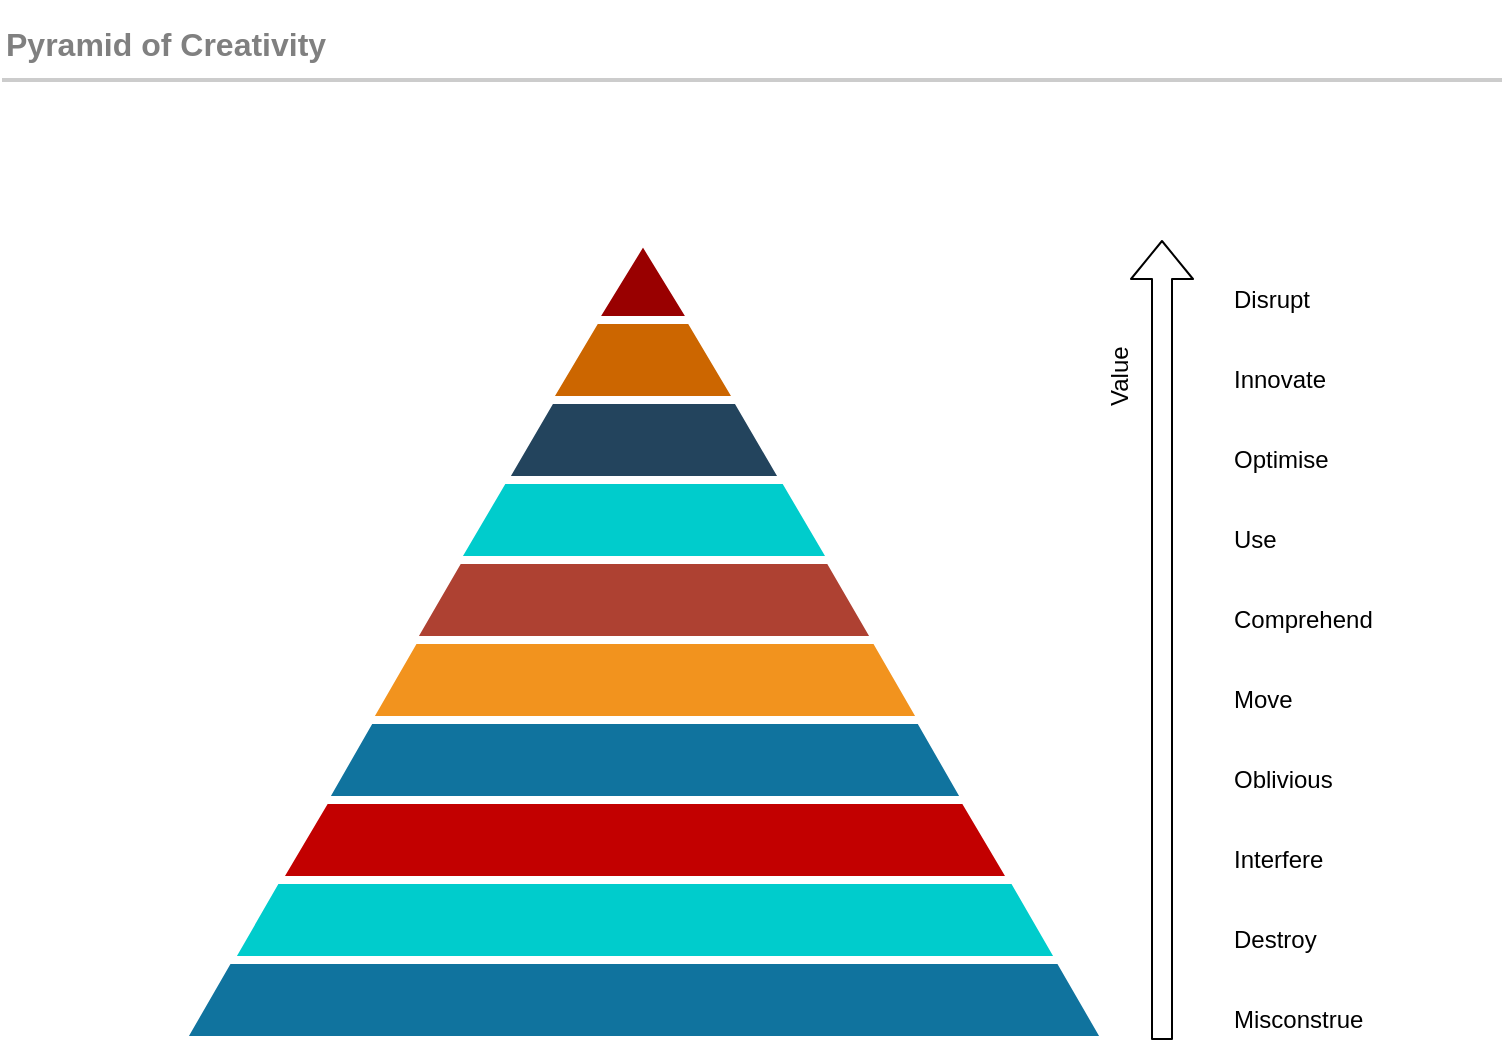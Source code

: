 <mxfile version="12.1.0" type="google" pages="2"><diagram id="pM2dFpSdHoCWU_Kka_Hi" name="Pyramid of Creativity"><mxGraphModel dx="1038" dy="531" grid="1" gridSize="10" guides="1" tooltips="1" connect="1" arrows="1" fold="1" page="1" pageScale="1" pageWidth="827" pageHeight="1169" math="0" shadow="0"><root><mxCell id="0"/><mxCell id="1" parent="0"/><mxCell id="4RuGq6qF4c4QJUOOrvez-34" value="" style="triangle;direction=north;strokeWidth=4;html=1;fillColor=#10739E;strokeColor=#ffffff;shadow=0;fontSize=10;fontColor=#FFFFFF;align=center;fontStyle=0;whiteSpace=wrap;spacing=10;" parent="1" vertex="1"><mxGeometry x="130" y="160" width="462" height="400" as="geometry"/></mxCell><mxCell id="4RuGq6qF4c4QJUOOrvez-27" value="" style="triangle;direction=north;strokeWidth=4;html=1;fillColor=#00CCCC;strokeColor=#ffffff;shadow=0;fontSize=10;fontColor=#FFFFFF;align=center;fontStyle=0;whiteSpace=wrap;spacing=10;" parent="1" vertex="1"><mxGeometry x="154" y="160" width="415" height="360" as="geometry"/></mxCell><mxCell id="4RuGq6qF4c4QJUOOrvez-25" value="" style="triangle;direction=north;strokeWidth=4;html=1;fillColor=#C20000;strokeColor=#ffffff;shadow=0;fontSize=10;fontColor=#FFFFFF;align=center;fontStyle=0;whiteSpace=wrap;spacing=10;" parent="1" vertex="1"><mxGeometry x="178" y="170" width="367" height="310" as="geometry"/></mxCell><mxCell id="4RuGq6qF4c4QJUOOrvez-5" value="Innovate" style="text;html=1;resizable=0;points=[];autosize=1;align=left;verticalAlign=top;spacingTop=-4;" parent="1" vertex="1"><mxGeometry x="654" y="220" width="60" height="20" as="geometry"/></mxCell><mxCell id="4RuGq6qF4c4QJUOOrvez-6" value="Optimise" style="text;html=1;resizable=0;points=[];autosize=1;align=left;verticalAlign=top;spacingTop=-4;" parent="1" vertex="1"><mxGeometry x="654" y="260" width="60" height="20" as="geometry"/></mxCell><mxCell id="4RuGq6qF4c4QJUOOrvez-7" value="Comprehend" style="text;html=1;resizable=0;points=[];autosize=1;align=left;verticalAlign=top;spacingTop=-4;" parent="1" vertex="1"><mxGeometry x="654" y="340" width="90" height="20" as="geometry"/></mxCell><mxCell id="4RuGq6qF4c4QJUOOrvez-9" value="Move" style="text;html=1;resizable=0;points=[];autosize=1;align=left;verticalAlign=top;spacingTop=-4;" parent="1" vertex="1"><mxGeometry x="654" y="380" width="50" height="20" as="geometry"/></mxCell><mxCell id="4RuGq6qF4c4QJUOOrvez-14" value="" style="triangle;direction=north;strokeWidth=4;html=1;fillColor=#10739E;strokeColor=#ffffff;shadow=0;fontSize=10;fontColor=#FFFFFF;align=center;fontStyle=0;whiteSpace=wrap;spacing=10;" parent="1" vertex="1"><mxGeometry x="201" y="160" width="321" height="280" as="geometry"/></mxCell><mxCell id="4RuGq6qF4c4QJUOOrvez-15" value="" style="triangle;direction=north;strokeWidth=4;html=1;fillColor=#F2931E;strokeColor=#ffffff;shadow=0;fontSize=10;fontColor=#FFFFFF;align=center;fontStyle=0;whiteSpace=wrap;spacing=10;" parent="1" vertex="1"><mxGeometry x="223" y="160" width="277" height="240" as="geometry"/></mxCell><mxCell id="4RuGq6qF4c4QJUOOrvez-16" value="" style="triangle;direction=north;strokeWidth=4;html=1;fillColor=#AE4132;strokeColor=#ffffff;shadow=0;fontSize=10;fontColor=#FFFFFF;align=center;fontStyle=0;whiteSpace=wrap;spacing=10;" parent="1" vertex="1"><mxGeometry x="245" y="160" width="232" height="200" as="geometry"/></mxCell><mxCell id="4RuGq6qF4c4QJUOOrvez-17" value="" style="triangle;direction=north;strokeWidth=4;html=1;fillColor=#00CCCC;strokeColor=#ffffff;shadow=0;fontSize=10;fontColor=#FFFFFF;align=center;fontStyle=0;whiteSpace=wrap;spacing=10;" parent="1" vertex="1"><mxGeometry x="267" y="160" width="188" height="160" as="geometry"/></mxCell><mxCell id="4RuGq6qF4c4QJUOOrvez-18" value="" style="triangle;direction=north;strokeWidth=4;html=1;fillColor=#23445D;strokeColor=#ffffff;shadow=0;fontSize=10;fontColor=#FFFFFF;align=center;fontStyle=0;whiteSpace=wrap;spacing=10;" parent="1" vertex="1"><mxGeometry x="291" y="160" width="140" height="120" as="geometry"/></mxCell><mxCell id="4RuGq6qF4c4QJUOOrvez-20" value="Destroy" style="text;html=1;resizable=0;points=[];autosize=1;align=left;verticalAlign=top;spacingTop=-4;" parent="1" vertex="1"><mxGeometry x="654" y="500" width="60" height="20" as="geometry"/></mxCell><mxCell id="4RuGq6qF4c4QJUOOrvez-21" value="Oblivious" style="text;html=1;resizable=0;points=[];autosize=1;align=left;verticalAlign=top;spacingTop=-4;" parent="1" vertex="1"><mxGeometry x="654" y="420" width="70" height="20" as="geometry"/></mxCell><mxCell id="4RuGq6qF4c4QJUOOrvez-23" value="" style="triangle;direction=north;strokeWidth=4;html=1;fillColor=#CC6600;strokeColor=#ffffff;shadow=0;fontSize=10;fontColor=#FFFFFF;align=center;fontStyle=0;whiteSpace=wrap;spacing=10;" parent="1" vertex="1"><mxGeometry x="313" y="160" width="95" height="80" as="geometry"/></mxCell><mxCell id="4RuGq6qF4c4QJUOOrvez-22" value="" style="triangle;direction=north;strokeWidth=4;html=1;fillColor=#990000;strokeColor=#ffffff;shadow=0;fontSize=10;fontColor=#FFFFFF;align=center;fontStyle=0;whiteSpace=wrap;spacing=10;" parent="1" vertex="1"><mxGeometry x="336" y="160" width="49" height="40" as="geometry"/></mxCell><mxCell id="4RuGq6qF4c4QJUOOrvez-24" value="Disrupt" style="text;html=1;resizable=0;points=[];autosize=1;align=left;verticalAlign=top;spacingTop=-4;" parent="1" vertex="1"><mxGeometry x="654" y="180" width="50" height="20" as="geometry"/></mxCell><mxCell id="4RuGq6qF4c4QJUOOrvez-26" value="Misconstrue" style="text;html=1;resizable=0;points=[];autosize=1;align=left;verticalAlign=top;spacingTop=-4;" parent="1" vertex="1"><mxGeometry x="654" y="540" width="80" height="20" as="geometry"/></mxCell><mxCell id="4RuGq6qF4c4QJUOOrvez-28" value="Use" style="text;html=1;resizable=0;points=[];autosize=1;align=left;verticalAlign=top;spacingTop=-4;" parent="1" vertex="1"><mxGeometry x="654" y="300" width="40" height="20" as="geometry"/></mxCell><mxCell id="4RuGq6qF4c4QJUOOrvez-29" value="" style="group" parent="1" vertex="1" connectable="0"><mxGeometry x="40" y="40" width="750" height="45" as="geometry"/></mxCell><mxCell id="4RuGq6qF4c4QJUOOrvez-30" value="&lt;span style=&quot;font-size: 16px&quot;&gt;Pyramid of Creativity&lt;/span&gt;" style="text;strokeColor=none;fillColor=none;html=1;fontSize=24;fontStyle=1;verticalAlign=middle;align=left;shadow=0;glass=0;comic=0;opacity=30;fontColor=#808080;" parent="4RuGq6qF4c4QJUOOrvez-29" vertex="1"><mxGeometry width="750" height="40" as="geometry"/></mxCell><mxCell id="4RuGq6qF4c4QJUOOrvez-31" value="" style="line;strokeWidth=2;html=1;shadow=0;glass=0;comic=0;fillColor=none;fontSize=10;fontColor=#CCCCCC;labelBackgroundColor=none;strokeColor=#CCCCCC;" parent="4RuGq6qF4c4QJUOOrvez-29" vertex="1"><mxGeometry y="35" width="750" height="10" as="geometry"/></mxCell><mxCell id="4RuGq6qF4c4QJUOOrvez-32" value="" style="shape=flexArrow;endArrow=classic;html=1;" parent="1" edge="1"><mxGeometry width="50" height="50" relative="1" as="geometry"><mxPoint x="620" y="560" as="sourcePoint"/><mxPoint x="620" y="160" as="targetPoint"/></mxGeometry></mxCell><mxCell id="4RuGq6qF4c4QJUOOrvez-33" value="Value" style="text;html=1;resizable=0;points=[];autosize=1;align=left;verticalAlign=top;spacingTop=-4;rotation=-90;" parent="1" vertex="1"><mxGeometry x="574" y="210" width="50" height="20" as="geometry"/></mxCell><mxCell id="4RuGq6qF4c4QJUOOrvez-35" value="Interfere" style="text;html=1;resizable=0;points=[];autosize=1;align=left;verticalAlign=top;spacingTop=-4;" parent="1" vertex="1"><mxGeometry x="654" y="460" width="60" height="20" as="geometry"/></mxCell></root></mxGraphModel></diagram><diagram id="77U6IiEjMpfw6v9fzzDP" name="Contentment Map"><mxGraphModel dx="1865" dy="531" grid="1" gridSize="10" guides="1" tooltips="1" connect="1" arrows="1" fold="1" page="1" pageScale="1" pageWidth="827" pageHeight="1169" math="0" shadow="0"><root><mxCell id="r5BSxbVL29PBOtDB7Nrl-0"/><mxCell id="r5BSxbVL29PBOtDB7Nrl-1" parent="r5BSxbVL29PBOtDB7Nrl-0"/><mxCell id="r5BSxbVL29PBOtDB7Nrl-2" value="Depression" style="rounded=0;whiteSpace=wrap;html=1;fillColor=none;fontSize=10;" parent="r5BSxbVL29PBOtDB7Nrl-1" vertex="1"><mxGeometry x="320" y="120" width="80" height="40" as="geometry"/></mxCell><mxCell id="r5BSxbVL29PBOtDB7Nrl-3" value="Despair" style="rounded=0;whiteSpace=wrap;html=1;fillColor=none;fontSize=10;" parent="r5BSxbVL29PBOtDB7Nrl-1" vertex="1"><mxGeometry x="200" y="120" width="80" height="40" as="geometry"/></mxCell><mxCell id="r5BSxbVL29PBOtDB7Nrl-70" style="edgeStyle=elbowEdgeStyle;rounded=1;jumpStyle=arc;orthogonalLoop=1;jettySize=auto;elbow=vertical;html=1;fontSize=10;startArrow=diamond;startFill=0;" parent="r5BSxbVL29PBOtDB7Nrl-1" source="r5BSxbVL29PBOtDB7Nrl-4" target="r5BSxbVL29PBOtDB7Nrl-7" edge="1"><mxGeometry relative="1" as="geometry"/></mxCell><mxCell id="r5BSxbVL29PBOtDB7Nrl-4" value="Contentment" style="rounded=0;whiteSpace=wrap;html=1;fillColor=none;fontSize=10;" parent="r5BSxbVL29PBOtDB7Nrl-1" vertex="1"><mxGeometry x="440" y="120" width="80" height="40" as="geometry"/></mxCell><mxCell id="r5BSxbVL29PBOtDB7Nrl-6" value="Happiness" style="rounded=0;whiteSpace=wrap;html=1;fillColor=none;fontSize=10;" parent="r5BSxbVL29PBOtDB7Nrl-1" vertex="1"><mxGeometry x="560" y="120" width="80" height="40" as="geometry"/></mxCell><mxCell id="r5BSxbVL29PBOtDB7Nrl-26" style="edgeStyle=orthogonalEdgeStyle;rounded=1;jumpStyle=arc;orthogonalLoop=1;jettySize=auto;html=1;entryX=0.5;entryY=0;entryDx=0;entryDy=0;fontSize=10;exitX=0.5;exitY=1;exitDx=0;exitDy=0;" parent="r5BSxbVL29PBOtDB7Nrl-1" source="r5BSxbVL29PBOtDB7Nrl-7" target="r5BSxbVL29PBOtDB7Nrl-18" edge="1"><mxGeometry relative="1" as="geometry"><Array as="points"><mxPoint x="480" y="260"/><mxPoint x="300" y="260"/></Array></mxGeometry></mxCell><mxCell id="r5BSxbVL29PBOtDB7Nrl-27" style="edgeStyle=orthogonalEdgeStyle;rounded=1;jumpStyle=arc;orthogonalLoop=1;jettySize=auto;html=1;entryX=0.5;entryY=0;entryDx=0;entryDy=0;fontSize=10;" parent="r5BSxbVL29PBOtDB7Nrl-1" source="r5BSxbVL29PBOtDB7Nrl-7" target="r5BSxbVL29PBOtDB7Nrl-21" edge="1"><mxGeometry relative="1" as="geometry"/></mxCell><mxCell id="r5BSxbVL29PBOtDB7Nrl-28" style="edgeStyle=orthogonalEdgeStyle;rounded=1;jumpStyle=arc;orthogonalLoop=1;jettySize=auto;html=1;fontSize=10;" parent="r5BSxbVL29PBOtDB7Nrl-1" source="r5BSxbVL29PBOtDB7Nrl-7" target="r5BSxbVL29PBOtDB7Nrl-23" edge="1"><mxGeometry relative="1" as="geometry"><Array as="points"><mxPoint x="480" y="260"/><mxPoint x="520" y="260"/></Array></mxGeometry></mxCell><mxCell id="r5BSxbVL29PBOtDB7Nrl-49" style="edgeStyle=orthogonalEdgeStyle;rounded=1;jumpStyle=arc;orthogonalLoop=1;jettySize=auto;html=1;fontSize=10;exitX=0.5;exitY=1;exitDx=0;exitDy=0;entryX=0.5;entryY=0;entryDx=0;entryDy=0;" parent="r5BSxbVL29PBOtDB7Nrl-1" source="r5BSxbVL29PBOtDB7Nrl-7" target="r5BSxbVL29PBOtDB7Nrl-22" edge="1"><mxGeometry relative="1" as="geometry"><Array as="points"><mxPoint x="480" y="260"/><mxPoint x="660" y="260"/></Array></mxGeometry></mxCell><mxCell id="r5BSxbVL29PBOtDB7Nrl-7" value="Security" style="rounded=0;whiteSpace=wrap;html=1;fillColor=none;fontSize=10;" parent="r5BSxbVL29PBOtDB7Nrl-1" vertex="1"><mxGeometry x="440" y="200" width="80" height="40" as="geometry"/></mxCell><mxCell id="r5BSxbVL29PBOtDB7Nrl-9" value="Euphoria" style="rounded=0;whiteSpace=wrap;html=1;fillColor=none;fontSize=10;" parent="r5BSxbVL29PBOtDB7Nrl-1" vertex="1"><mxGeometry x="680" y="120" width="80" height="40" as="geometry"/></mxCell><mxCell id="r5BSxbVL29PBOtDB7Nrl-24" style="edgeStyle=orthogonalEdgeStyle;rounded=1;orthogonalLoop=1;jettySize=auto;html=1;entryX=0.5;entryY=0;entryDx=0;entryDy=0;fontSize=10;jumpStyle=arc;" parent="r5BSxbVL29PBOtDB7Nrl-1" source="r5BSxbVL29PBOtDB7Nrl-12" target="r5BSxbVL29PBOtDB7Nrl-16" edge="1"><mxGeometry relative="1" as="geometry"/></mxCell><mxCell id="3qKVuB-TVSXbqJaqTBwS-1" style="edgeStyle=orthogonalEdgeStyle;rounded=1;orthogonalLoop=1;jettySize=auto;html=1;exitX=0.5;exitY=1;exitDx=0;exitDy=0;" edge="1" parent="r5BSxbVL29PBOtDB7Nrl-1" source="r5BSxbVL29PBOtDB7Nrl-12" target="3qKVuB-TVSXbqJaqTBwS-0"><mxGeometry relative="1" as="geometry"/></mxCell><mxCell id="r5BSxbVL29PBOtDB7Nrl-12" value="Health" style="rounded=0;whiteSpace=wrap;html=1;fillColor=none;fontSize=10;" parent="r5BSxbVL29PBOtDB7Nrl-1" vertex="1"><mxGeometry x="19.5" y="200" width="80" height="40" as="geometry"/></mxCell><mxCell id="r5BSxbVL29PBOtDB7Nrl-41" style="edgeStyle=orthogonalEdgeStyle;rounded=1;jumpStyle=arc;orthogonalLoop=1;jettySize=auto;html=1;fontSize=10;" parent="r5BSxbVL29PBOtDB7Nrl-1" source="r5BSxbVL29PBOtDB7Nrl-14" edge="1"><mxGeometry relative="1" as="geometry"><mxPoint x="1080.176" y="360" as="targetPoint"/><Array as="points"><mxPoint x="1200" y="340"/><mxPoint x="1080" y="340"/></Array></mxGeometry></mxCell><mxCell id="r5BSxbVL29PBOtDB7Nrl-43" style="edgeStyle=orthogonalEdgeStyle;rounded=1;jumpStyle=arc;orthogonalLoop=1;jettySize=auto;html=1;entryX=0.5;entryY=0;entryDx=0;entryDy=0;fontSize=10;" parent="r5BSxbVL29PBOtDB7Nrl-1" source="r5BSxbVL29PBOtDB7Nrl-14" target="r5BSxbVL29PBOtDB7Nrl-32" edge="1"><mxGeometry relative="1" as="geometry"/></mxCell><mxCell id="r5BSxbVL29PBOtDB7Nrl-44" style="edgeStyle=orthogonalEdgeStyle;rounded=1;jumpStyle=arc;orthogonalLoop=1;jettySize=auto;html=1;entryX=0.5;entryY=0;entryDx=0;entryDy=0;fontSize=10;" parent="r5BSxbVL29PBOtDB7Nrl-1" source="r5BSxbVL29PBOtDB7Nrl-14" target="r5BSxbVL29PBOtDB7Nrl-37" edge="1"><mxGeometry relative="1" as="geometry"><Array as="points"><mxPoint x="1200" y="340"/><mxPoint x="1320" y="340"/></Array></mxGeometry></mxCell><mxCell id="r5BSxbVL29PBOtDB7Nrl-14" value="Inclusion" style="rounded=0;whiteSpace=wrap;html=1;fillColor=none;fontSize=10;" parent="r5BSxbVL29PBOtDB7Nrl-1" vertex="1"><mxGeometry x="1160" y="280" width="80" height="40" as="geometry"/></mxCell><mxCell id="r5BSxbVL29PBOtDB7Nrl-15" value="Acknowledgment" style="rounded=0;whiteSpace=wrap;html=1;fillColor=none;fontSize=10;" parent="r5BSxbVL29PBOtDB7Nrl-1" vertex="1"><mxGeometry x="1040.1" y="280" width="80" height="40" as="geometry"/></mxCell><mxCell id="r5BSxbVL29PBOtDB7Nrl-16" value="Nutrition" style="rounded=0;whiteSpace=wrap;html=1;fillColor=none;fontSize=10;" parent="r5BSxbVL29PBOtDB7Nrl-1" vertex="1"><mxGeometry x="20" y="280" width="80" height="40" as="geometry"/></mxCell><mxCell id="r5BSxbVL29PBOtDB7Nrl-17" value="Sports" style="rounded=0;whiteSpace=wrap;html=1;fillColor=none;fontSize=10;" parent="r5BSxbVL29PBOtDB7Nrl-1" vertex="1"><mxGeometry x="140" y="280" width="80" height="40" as="geometry"/></mxCell><mxCell id="r5BSxbVL29PBOtDB7Nrl-18" value="Defence" style="rounded=0;whiteSpace=wrap;html=1;fillColor=none;fontSize=10;" parent="r5BSxbVL29PBOtDB7Nrl-1" vertex="1"><mxGeometry x="260" y="280" width="80" height="40" as="geometry"/></mxCell><mxCell id="r5BSxbVL29PBOtDB7Nrl-21" value="Shelter" style="rounded=0;whiteSpace=wrap;html=1;fillColor=none;fontSize=10;" parent="r5BSxbVL29PBOtDB7Nrl-1" vertex="1"><mxGeometry x="380" y="280" width="80" height="40" as="geometry"/></mxCell><mxCell id="r5BSxbVL29PBOtDB7Nrl-54" style="edgeStyle=orthogonalEdgeStyle;rounded=1;jumpStyle=arc;orthogonalLoop=1;jettySize=auto;html=1;entryX=0.5;entryY=0;entryDx=0;entryDy=0;fontSize=10;exitX=0.5;exitY=1;exitDx=0;exitDy=0;" parent="r5BSxbVL29PBOtDB7Nrl-1" source="r5BSxbVL29PBOtDB7Nrl-63" target="r5BSxbVL29PBOtDB7Nrl-90" edge="1"><mxGeometry relative="1" as="geometry"><Array as="points"><mxPoint x="720" y="660"/><mxPoint x="640" y="660"/></Array></mxGeometry></mxCell><mxCell id="r5BSxbVL29PBOtDB7Nrl-65" style="edgeStyle=elbowEdgeStyle;rounded=1;jumpStyle=arc;orthogonalLoop=1;jettySize=auto;html=1;fontSize=10;elbow=vertical;" parent="r5BSxbVL29PBOtDB7Nrl-1" source="r5BSxbVL29PBOtDB7Nrl-22" target="r5BSxbVL29PBOtDB7Nrl-62" edge="1"><mxGeometry relative="1" as="geometry"/></mxCell><mxCell id="r5BSxbVL29PBOtDB7Nrl-66" style="edgeStyle=elbowEdgeStyle;rounded=1;jumpStyle=arc;orthogonalLoop=1;jettySize=auto;html=1;fontSize=10;elbow=vertical;" parent="r5BSxbVL29PBOtDB7Nrl-1" source="r5BSxbVL29PBOtDB7Nrl-22" target="r5BSxbVL29PBOtDB7Nrl-61" edge="1"><mxGeometry relative="1" as="geometry"/></mxCell><mxCell id="r5BSxbVL29PBOtDB7Nrl-67" style="edgeStyle=elbowEdgeStyle;rounded=1;jumpStyle=arc;orthogonalLoop=1;jettySize=auto;html=1;entryX=0.5;entryY=0;entryDx=0;entryDy=0;fontSize=10;elbow=vertical;" parent="r5BSxbVL29PBOtDB7Nrl-1" source="r5BSxbVL29PBOtDB7Nrl-22" target="r5BSxbVL29PBOtDB7Nrl-63" edge="1"><mxGeometry relative="1" as="geometry"/></mxCell><mxCell id="r5BSxbVL29PBOtDB7Nrl-68" style="edgeStyle=elbowEdgeStyle;rounded=1;jumpStyle=arc;orthogonalLoop=1;jettySize=auto;html=1;fontSize=10;elbow=vertical;" parent="r5BSxbVL29PBOtDB7Nrl-1" source="r5BSxbVL29PBOtDB7Nrl-22" target="r5BSxbVL29PBOtDB7Nrl-64" edge="1"><mxGeometry relative="1" as="geometry"/></mxCell><mxCell id="r5BSxbVL29PBOtDB7Nrl-22" value="Education" style="rounded=0;whiteSpace=wrap;html=1;fillColor=none;fontSize=10;" parent="r5BSxbVL29PBOtDB7Nrl-1" vertex="1"><mxGeometry x="620" y="280" width="80" height="40" as="geometry"/></mxCell><mxCell id="r5BSxbVL29PBOtDB7Nrl-23" value="Financial" style="rounded=0;whiteSpace=wrap;html=1;fillColor=none;fontSize=10;" parent="r5BSxbVL29PBOtDB7Nrl-1" vertex="1"><mxGeometry x="500" y="280" width="80" height="40" as="geometry"/></mxCell><mxCell id="r5BSxbVL29PBOtDB7Nrl-25" style="edgeStyle=orthogonalEdgeStyle;rounded=1;orthogonalLoop=1;jettySize=auto;html=1;entryX=0.5;entryY=0;entryDx=0;entryDy=0;fontSize=10;jumpStyle=arc;exitX=0.5;exitY=1;exitDx=0;exitDy=0;" parent="r5BSxbVL29PBOtDB7Nrl-1" source="r5BSxbVL29PBOtDB7Nrl-12" target="r5BSxbVL29PBOtDB7Nrl-17" edge="1"><mxGeometry relative="1" as="geometry"><mxPoint x="130" y="250" as="sourcePoint"/><mxPoint x="70" y="290" as="targetPoint"/></mxGeometry></mxCell><mxCell id="r5BSxbVL29PBOtDB7Nrl-29" value="Projecting" style="rounded=0;whiteSpace=wrap;html=1;fillColor=none;fontSize=10;" parent="r5BSxbVL29PBOtDB7Nrl-1" vertex="1"><mxGeometry x="519" y="930" width="80" height="40" as="geometry"/></mxCell><mxCell id="r5BSxbVL29PBOtDB7Nrl-53" style="edgeStyle=orthogonalEdgeStyle;rounded=1;jumpStyle=arc;orthogonalLoop=1;jettySize=auto;html=1;fontSize=10;" parent="r5BSxbVL29PBOtDB7Nrl-1" source="r5BSxbVL29PBOtDB7Nrl-30" target="r5BSxbVL29PBOtDB7Nrl-29" edge="1"><mxGeometry relative="1" as="geometry"><Array as="points"><mxPoint x="609" y="660"/><mxPoint x="309" y="660"/><mxPoint x="309" y="860"/></Array></mxGeometry></mxCell><mxCell id="r5BSxbVL29PBOtDB7Nrl-30" value="Courage" style="rounded=0;whiteSpace=wrap;html=1;fillColor=none;fontSize=10;" parent="r5BSxbVL29PBOtDB7Nrl-1" vertex="1"><mxGeometry x="459" y="600" width="80" height="40" as="geometry"/></mxCell><mxCell id="r5BSxbVL29PBOtDB7Nrl-31" value="Family" style="rounded=0;whiteSpace=wrap;html=1;fillColor=none;fontSize=10;" parent="r5BSxbVL29PBOtDB7Nrl-1" vertex="1"><mxGeometry x="1040" y="360" width="80" height="40" as="geometry"/></mxCell><mxCell id="r5BSxbVL29PBOtDB7Nrl-45" style="edgeStyle=orthogonalEdgeStyle;rounded=1;jumpStyle=arc;orthogonalLoop=1;jettySize=auto;html=1;entryX=0.5;entryY=0;entryDx=0;entryDy=0;fontSize=10;" parent="r5BSxbVL29PBOtDB7Nrl-1" source="r5BSxbVL29PBOtDB7Nrl-32" edge="1"><mxGeometry relative="1" as="geometry"><mxPoint x="1080.176" y="439.706" as="targetPoint"/><Array as="points"><mxPoint x="1080" y="420"/><mxPoint x="960" y="420"/></Array></mxGeometry></mxCell><mxCell id="r5BSxbVL29PBOtDB7Nrl-47" style="edgeStyle=orthogonalEdgeStyle;rounded=1;jumpStyle=arc;orthogonalLoop=1;jettySize=auto;html=1;entryX=0.5;entryY=0;entryDx=0;entryDy=0;fontSize=10;" parent="r5BSxbVL29PBOtDB7Nrl-1" source="r5BSxbVL29PBOtDB7Nrl-32" target="r5BSxbVL29PBOtDB7Nrl-36" edge="1"><mxGeometry relative="1" as="geometry"><Array as="points"><mxPoint x="1080" y="420"/><mxPoint x="1200" y="420"/></Array></mxGeometry></mxCell><mxCell id="r5BSxbVL29PBOtDB7Nrl-48" style="edgeStyle=orthogonalEdgeStyle;rounded=1;jumpStyle=arc;orthogonalLoop=1;jettySize=auto;html=1;entryX=0.5;entryY=0;entryDx=0;entryDy=0;fontSize=10;" parent="r5BSxbVL29PBOtDB7Nrl-1" source="r5BSxbVL29PBOtDB7Nrl-32" target="r5BSxbVL29PBOtDB7Nrl-35" edge="1"><mxGeometry relative="1" as="geometry"/></mxCell><mxCell id="r5BSxbVL29PBOtDB7Nrl-32" value="Organisations" style="rounded=0;whiteSpace=wrap;html=1;fillColor=none;fontSize=10;" parent="r5BSxbVL29PBOtDB7Nrl-1" vertex="1"><mxGeometry x="1160" y="360" width="80" height="40" as="geometry"/></mxCell><mxCell id="r5BSxbVL29PBOtDB7Nrl-33" value="School" style="rounded=0;whiteSpace=wrap;html=1;fillColor=none;fontSize=10;" parent="r5BSxbVL29PBOtDB7Nrl-1" vertex="1"><mxGeometry x="1040" y="440" width="80" height="40" as="geometry"/></mxCell><mxCell id="r5BSxbVL29PBOtDB7Nrl-35" value="Work" style="rounded=0;whiteSpace=wrap;html=1;fillColor=none;fontSize=10;" parent="r5BSxbVL29PBOtDB7Nrl-1" vertex="1"><mxGeometry x="1160" y="440" width="80" height="40" as="geometry"/></mxCell><mxCell id="r5BSxbVL29PBOtDB7Nrl-36" value="Social" style="rounded=0;whiteSpace=wrap;html=1;fillColor=none;fontSize=10;" parent="r5BSxbVL29PBOtDB7Nrl-1" vertex="1"><mxGeometry x="1280" y="440" width="80" height="40" as="geometry"/></mxCell><mxCell id="r5BSxbVL29PBOtDB7Nrl-37" value="Relationship" style="rounded=0;whiteSpace=wrap;html=1;fillColor=none;fontSize=10;" parent="r5BSxbVL29PBOtDB7Nrl-1" vertex="1"><mxGeometry x="1280" y="360" width="80" height="40" as="geometry"/></mxCell><mxCell id="r5BSxbVL29PBOtDB7Nrl-51" value="" style="endArrow=none;dashed=1;html=1;fontSize=10;entryX=0;entryY=0.5;entryDx=0;entryDy=0;exitX=1;exitY=0.5;exitDx=0;exitDy=0;" parent="r5BSxbVL29PBOtDB7Nrl-1" source="r5BSxbVL29PBOtDB7Nrl-17" target="r5BSxbVL29PBOtDB7Nrl-18" edge="1"><mxGeometry width="50" height="50" relative="1" as="geometry"><mxPoint x="70" y="450" as="sourcePoint"/><mxPoint x="120" y="400" as="targetPoint"/></mxGeometry></mxCell><mxCell id="r5BSxbVL29PBOtDB7Nrl-52" value="" style="endArrow=none;dashed=1;html=1;fontSize=10;entryX=0;entryY=0.5;entryDx=0;entryDy=0;exitX=1;exitY=0.5;exitDx=0;exitDy=0;" parent="r5BSxbVL29PBOtDB7Nrl-1" source="r5BSxbVL29PBOtDB7Nrl-16" target="r5BSxbVL29PBOtDB7Nrl-17" edge="1"><mxGeometry width="50" height="50" relative="1" as="geometry"><mxPoint x="230" y="310" as="sourcePoint"/><mxPoint x="270" y="310" as="targetPoint"/></mxGeometry></mxCell><mxCell id="r5BSxbVL29PBOtDB7Nrl-56" style="edgeStyle=orthogonalEdgeStyle;rounded=1;jumpStyle=arc;orthogonalLoop=1;jettySize=auto;html=1;fontSize=10;entryX=1;entryY=0.5;entryDx=0;entryDy=0;exitX=0.5;exitY=1;exitDx=0;exitDy=0;" parent="r5BSxbVL29PBOtDB7Nrl-1" source="r5BSxbVL29PBOtDB7Nrl-55" target="r5BSxbVL29PBOtDB7Nrl-77" edge="1"><mxGeometry relative="1" as="geometry"><Array as="points"><mxPoint x="1080" y="260"/><mxPoint x="960" y="260"/><mxPoint x="960" y="460"/><mxPoint x="660" y="460"/><mxPoint x="660" y="540"/></Array></mxGeometry></mxCell><mxCell id="r5BSxbVL29PBOtDB7Nrl-57" style="edgeStyle=elbowEdgeStyle;rounded=1;jumpStyle=arc;orthogonalLoop=1;jettySize=auto;html=1;entryX=0.5;entryY=0;entryDx=0;entryDy=0;fontSize=10;elbow=vertical;" parent="r5BSxbVL29PBOtDB7Nrl-1" source="r5BSxbVL29PBOtDB7Nrl-55" target="r5BSxbVL29PBOtDB7Nrl-14" edge="1"><mxGeometry relative="1" as="geometry"/></mxCell><mxCell id="r5BSxbVL29PBOtDB7Nrl-58" style="rounded=1;jumpStyle=arc;orthogonalLoop=1;jettySize=auto;html=1;fontSize=10;exitX=0.5;exitY=1;exitDx=0;exitDy=0;entryX=0.5;entryY=0;entryDx=0;entryDy=0;" parent="r5BSxbVL29PBOtDB7Nrl-1" source="r5BSxbVL29PBOtDB7Nrl-55" target="r5BSxbVL29PBOtDB7Nrl-15" edge="1"><mxGeometry relative="1" as="geometry"/></mxCell><mxCell id="r5BSxbVL29PBOtDB7Nrl-55" value="Wellbeing" style="rounded=0;whiteSpace=wrap;html=1;fillColor=none;fontSize=10;" parent="r5BSxbVL29PBOtDB7Nrl-1" vertex="1"><mxGeometry x="1040" y="200" width="80" height="40" as="geometry"/></mxCell><mxCell id="r5BSxbVL29PBOtDB7Nrl-81" style="edgeStyle=elbowEdgeStyle;rounded=1;jumpStyle=arc;orthogonalLoop=1;jettySize=auto;elbow=vertical;html=1;entryX=0.5;entryY=0;entryDx=0;entryDy=0;fontSize=10;" parent="r5BSxbVL29PBOtDB7Nrl-1" source="r5BSxbVL29PBOtDB7Nrl-61" target="r5BSxbVL29PBOtDB7Nrl-112" edge="1"><mxGeometry relative="1" as="geometry"><Array as="points"><mxPoint x="600" y="430"/><mxPoint x="760" y="460"/></Array></mxGeometry></mxCell><mxCell id="r5BSxbVL29PBOtDB7Nrl-61" value="Qualities" style="rounded=0;whiteSpace=wrap;html=1;fillColor=none;fontSize=10;" parent="r5BSxbVL29PBOtDB7Nrl-1" vertex="1"><mxGeometry x="560" y="360" width="80" height="40" as="geometry"/></mxCell><mxCell id="r5BSxbVL29PBOtDB7Nrl-62" value="Principles" style="rounded=0;whiteSpace=wrap;html=1;fillColor=none;fontSize=10;" parent="r5BSxbVL29PBOtDB7Nrl-1" vertex="1"><mxGeometry x="440" y="360" width="80" height="40" as="geometry"/></mxCell><mxCell id="r5BSxbVL29PBOtDB7Nrl-63" value="Key Competencies" style="rounded=0;whiteSpace=wrap;html=1;fillColor=none;fontSize=10;" parent="r5BSxbVL29PBOtDB7Nrl-1" vertex="1"><mxGeometry x="680" y="360" width="80" height="40" as="geometry"/></mxCell><mxCell id="r5BSxbVL29PBOtDB7Nrl-106" style="edgeStyle=elbowEdgeStyle;rounded=1;jumpStyle=arc;orthogonalLoop=1;jettySize=auto;elbow=vertical;html=1;entryX=0.5;entryY=0;entryDx=0;entryDy=0;fontSize=10;exitX=0.5;exitY=1;exitDx=0;exitDy=0;" parent="r5BSxbVL29PBOtDB7Nrl-1" source="r5BSxbVL29PBOtDB7Nrl-63" target="r5BSxbVL29PBOtDB7Nrl-91" edge="1"><mxGeometry relative="1" as="geometry"><Array as="points"><mxPoint x="580" y="660"/></Array></mxGeometry></mxCell><mxCell id="r5BSxbVL29PBOtDB7Nrl-107" style="edgeStyle=elbowEdgeStyle;rounded=1;jumpStyle=arc;orthogonalLoop=1;jettySize=auto;html=1;entryX=0.5;entryY=0;entryDx=0;entryDy=0;fontSize=10;exitX=0.5;exitY=1;exitDx=0;exitDy=0;" parent="r5BSxbVL29PBOtDB7Nrl-1" source="r5BSxbVL29PBOtDB7Nrl-63" target="r5BSxbVL29PBOtDB7Nrl-92" edge="1"><mxGeometry relative="1" as="geometry"><Array as="points"><mxPoint x="720" y="660"/><mxPoint x="720" y="650"/><mxPoint x="800" y="590"/><mxPoint x="800" y="590"/><mxPoint x="800" y="620"/></Array></mxGeometry></mxCell><mxCell id="r5BSxbVL29PBOtDB7Nrl-108" style="edgeStyle=orthogonalEdgeStyle;rounded=1;jumpStyle=arc;orthogonalLoop=1;jettySize=auto;elbow=vertical;html=1;entryX=0.5;entryY=0;entryDx=0;entryDy=0;fontSize=10;exitX=0.5;exitY=1;exitDx=0;exitDy=0;" parent="r5BSxbVL29PBOtDB7Nrl-1" source="r5BSxbVL29PBOtDB7Nrl-63" target="r5BSxbVL29PBOtDB7Nrl-94" edge="1"><mxGeometry relative="1" as="geometry"><Array as="points"><mxPoint x="720" y="480"/><mxPoint x="920" y="480"/></Array></mxGeometry></mxCell><mxCell id="r5BSxbVL29PBOtDB7Nrl-64" value="Learning Areas" style="rounded=0;whiteSpace=wrap;html=1;fillColor=none;fontSize=10;" parent="r5BSxbVL29PBOtDB7Nrl-1" vertex="1"><mxGeometry x="800" y="360" width="80" height="40" as="geometry"/></mxCell><mxCell id="r5BSxbVL29PBOtDB7Nrl-72" value="" style="endArrow=none;dashed=1;html=1;fontSize=10;entryX=1;entryY=0.5;entryDx=0;entryDy=0;exitX=0;exitY=0.5;exitDx=0;exitDy=0;" parent="r5BSxbVL29PBOtDB7Nrl-1" source="r5BSxbVL29PBOtDB7Nrl-23" target="r5BSxbVL29PBOtDB7Nrl-21" edge="1"><mxGeometry width="50" height="50" relative="1" as="geometry"><mxPoint x="170" y="460" as="sourcePoint"/><mxPoint x="220" y="410" as="targetPoint"/></mxGeometry></mxCell><mxCell id="r5BSxbVL29PBOtDB7Nrl-73" value="" style="endArrow=none;dashed=1;html=1;fontSize=10;entryX=0;entryY=0.5;entryDx=0;entryDy=0;exitX=1;exitY=0.5;exitDx=0;exitDy=0;" parent="r5BSxbVL29PBOtDB7Nrl-1" source="r5BSxbVL29PBOtDB7Nrl-23" target="r5BSxbVL29PBOtDB7Nrl-22" edge="1"><mxGeometry width="50" height="50" relative="1" as="geometry"><mxPoint x="510" y="310" as="sourcePoint"/><mxPoint x="470" y="310" as="targetPoint"/></mxGeometry></mxCell><mxCell id="r5BSxbVL29PBOtDB7Nrl-75" value="" style="endArrow=none;dashed=1;html=1;fontSize=10;entryX=1;entryY=0.5;entryDx=0;entryDy=0;" parent="r5BSxbVL29PBOtDB7Nrl-1" source="r5BSxbVL29PBOtDB7Nrl-74" target="r5BSxbVL29PBOtDB7Nrl-30" edge="1"><mxGeometry width="50" height="50" relative="1" as="geometry"><mxPoint x="689" y="620" as="sourcePoint"/><mxPoint x="279" y="390" as="targetPoint"/></mxGeometry></mxCell><mxCell id="bYHMZ0-tFVnU7prsja4V-27" style="edgeStyle=orthogonalEdgeStyle;rounded=1;orthogonalLoop=1;jettySize=auto;html=1;" parent="r5BSxbVL29PBOtDB7Nrl-1" source="r5BSxbVL29PBOtDB7Nrl-76" target="r5BSxbVL29PBOtDB7Nrl-111" edge="1"><mxGeometry relative="1" as="geometry"/></mxCell><mxCell id="bYHMZ0-tFVnU7prsja4V-37" style="edgeStyle=orthogonalEdgeStyle;rounded=1;orthogonalLoop=1;jettySize=auto;html=1;" parent="r5BSxbVL29PBOtDB7Nrl-1" source="r5BSxbVL29PBOtDB7Nrl-76" target="bYHMZ0-tFVnU7prsja4V-36" edge="1"><mxGeometry relative="1" as="geometry"><Array as="points"><mxPoint x="380" y="650"/><mxPoint x="140" y="650"/></Array></mxGeometry></mxCell><mxCell id="bYHMZ0-tFVnU7prsja4V-41" style="edgeStyle=orthogonalEdgeStyle;rounded=1;orthogonalLoop=1;jettySize=auto;html=1;entryX=0.5;entryY=0;entryDx=0;entryDy=0;" parent="r5BSxbVL29PBOtDB7Nrl-1" source="r5BSxbVL29PBOtDB7Nrl-76" target="bYHMZ0-tFVnU7prsja4V-40" edge="1"><mxGeometry relative="1" as="geometry"><Array as="points"><mxPoint x="380" y="670"/><mxPoint x="240" y="670"/></Array></mxGeometry></mxCell><mxCell id="r5BSxbVL29PBOtDB7Nrl-76" value="Kindness" style="rounded=0;whiteSpace=wrap;html=1;fillColor=none;fontSize=10;" parent="r5BSxbVL29PBOtDB7Nrl-1" vertex="1"><mxGeometry x="340" y="600" width="80" height="40" as="geometry"/></mxCell><mxCell id="r5BSxbVL29PBOtDB7Nrl-83" style="edgeStyle=elbowEdgeStyle;rounded=1;jumpStyle=arc;orthogonalLoop=1;jettySize=auto;elbow=vertical;html=1;entryX=0.5;entryY=0;entryDx=0;entryDy=0;fontSize=10;" parent="r5BSxbVL29PBOtDB7Nrl-1" source="r5BSxbVL29PBOtDB7Nrl-77" target="r5BSxbVL29PBOtDB7Nrl-74" edge="1"><mxGeometry relative="1" as="geometry"/></mxCell><mxCell id="r5BSxbVL29PBOtDB7Nrl-84" style="edgeStyle=elbowEdgeStyle;rounded=1;jumpStyle=arc;orthogonalLoop=1;jettySize=auto;elbow=vertical;html=1;entryX=0.5;entryY=0;entryDx=0;entryDy=0;fontSize=10;" parent="r5BSxbVL29PBOtDB7Nrl-1" source="r5BSxbVL29PBOtDB7Nrl-77" target="r5BSxbVL29PBOtDB7Nrl-30" edge="1"><mxGeometry relative="1" as="geometry"/></mxCell><mxCell id="r5BSxbVL29PBOtDB7Nrl-87" style="edgeStyle=elbowEdgeStyle;rounded=1;jumpStyle=arc;orthogonalLoop=1;jettySize=auto;elbow=vertical;html=1;entryX=0.5;entryY=0;entryDx=0;entryDy=0;fontSize=10;" parent="r5BSxbVL29PBOtDB7Nrl-1" source="r5BSxbVL29PBOtDB7Nrl-77" target="r5BSxbVL29PBOtDB7Nrl-76" edge="1"><mxGeometry relative="1" as="geometry"/></mxCell><mxCell id="bYHMZ0-tFVnU7prsja4V-5" style="edgeStyle=orthogonalEdgeStyle;rounded=1;orthogonalLoop=1;jettySize=auto;html=1;" parent="r5BSxbVL29PBOtDB7Nrl-1" source="r5BSxbVL29PBOtDB7Nrl-77" target="r5BSxbVL29PBOtDB7Nrl-110" edge="1"><mxGeometry relative="1" as="geometry"><Array as="points"><mxPoint x="600" y="580"/><mxPoint x="259" y="580"/></Array></mxGeometry></mxCell><mxCell id="r5BSxbVL29PBOtDB7Nrl-77" value="Character&lt;br&gt;Values" style="rounded=0;whiteSpace=wrap;html=1;fillColor=none;fontSize=10;" parent="r5BSxbVL29PBOtDB7Nrl-1" vertex="1"><mxGeometry x="560" y="520" width="80" height="40" as="geometry"/></mxCell><mxCell id="r5BSxbVL29PBOtDB7Nrl-82" value="" style="endArrow=none;dashed=1;html=1;fontSize=10;entryX=0;entryY=0.5;entryDx=0;entryDy=0;exitX=1;exitY=0.5;exitDx=0;exitDy=0;" parent="r5BSxbVL29PBOtDB7Nrl-1" source="r5BSxbVL29PBOtDB7Nrl-62" target="r5BSxbVL29PBOtDB7Nrl-61" edge="1"><mxGeometry width="50" height="50" relative="1" as="geometry"><mxPoint x="590" y="310" as="sourcePoint"/><mxPoint x="630" y="310" as="targetPoint"/></mxGeometry></mxCell><mxCell id="r5BSxbVL29PBOtDB7Nrl-86" value="" style="endArrow=none;dashed=1;html=1;fontSize=10;entryX=0;entryY=0.5;entryDx=0;entryDy=0;exitX=1;exitY=0.5;exitDx=0;exitDy=0;" parent="r5BSxbVL29PBOtDB7Nrl-1" source="r5BSxbVL29PBOtDB7Nrl-76" target="r5BSxbVL29PBOtDB7Nrl-30" edge="1"><mxGeometry width="50" height="50" relative="1" as="geometry"><mxPoint x="539" y="630" as="sourcePoint"/><mxPoint x="579" y="630" as="targetPoint"/></mxGeometry></mxCell><mxCell id="r5BSxbVL29PBOtDB7Nrl-89" value="Mania" style="rounded=0;whiteSpace=wrap;html=1;fillColor=none;fontSize=10;" parent="r5BSxbVL29PBOtDB7Nrl-1" vertex="1"><mxGeometry x="800" y="120" width="80" height="40" as="geometry"/></mxCell><mxCell id="r5BSxbVL29PBOtDB7Nrl-101" style="edgeStyle=elbowEdgeStyle;rounded=1;jumpStyle=arc;orthogonalLoop=1;jettySize=auto;elbow=vertical;html=1;entryX=0.5;entryY=0;entryDx=0;entryDy=0;fontSize=10;" parent="r5BSxbVL29PBOtDB7Nrl-1" source="r5BSxbVL29PBOtDB7Nrl-90" target="r5BSxbVL29PBOtDB7Nrl-97" edge="1"><mxGeometry relative="1" as="geometry"/></mxCell><mxCell id="r5BSxbVL29PBOtDB7Nrl-102" style="edgeStyle=elbowEdgeStyle;rounded=1;jumpStyle=arc;orthogonalLoop=1;jettySize=auto;elbow=vertical;html=1;entryX=0.5;entryY=0;entryDx=0;entryDy=0;fontSize=10;" parent="r5BSxbVL29PBOtDB7Nrl-1" source="r5BSxbVL29PBOtDB7Nrl-90" target="r5BSxbVL29PBOtDB7Nrl-95" edge="1"><mxGeometry relative="1" as="geometry"/></mxCell><mxCell id="r5BSxbVL29PBOtDB7Nrl-90" value="Symbols, Text, Language,&lt;br&gt;Art" style="rounded=0;whiteSpace=wrap;html=1;fillColor=none;fontSize=10;" parent="r5BSxbVL29PBOtDB7Nrl-1" vertex="1"><mxGeometry x="609" y="760" width="80" height="40" as="geometry"/></mxCell><mxCell id="r5BSxbVL29PBOtDB7Nrl-92" value="Self-Management" style="rounded=0;whiteSpace=wrap;html=1;fillColor=none;fontSize=10;" parent="r5BSxbVL29PBOtDB7Nrl-1" vertex="1"><mxGeometry x="769" y="760" width="80" height="40" as="geometry"/></mxCell><mxCell id="r5BSxbVL29PBOtDB7Nrl-109" style="edgeStyle=elbowEdgeStyle;rounded=1;jumpStyle=arc;orthogonalLoop=1;jettySize=auto;elbow=vertical;html=1;entryX=0.5;entryY=0;entryDx=0;entryDy=0;fontSize=10;" parent="r5BSxbVL29PBOtDB7Nrl-1" source="r5BSxbVL29PBOtDB7Nrl-91" target="r5BSxbVL29PBOtDB7Nrl-29" edge="1"><mxGeometry relative="1" as="geometry"/></mxCell><mxCell id="r5BSxbVL29PBOtDB7Nrl-91" value="Exploration and Thinking" style="rounded=0;whiteSpace=wrap;html=1;fillColor=none;fontSize=10;" parent="r5BSxbVL29PBOtDB7Nrl-1" vertex="1"><mxGeometry x="389" y="760" width="80" height="40" as="geometry"/></mxCell><mxCell id="r5BSxbVL29PBOtDB7Nrl-104" style="edgeStyle=elbowEdgeStyle;rounded=1;jumpStyle=arc;orthogonalLoop=1;jettySize=auto;elbow=vertical;html=1;entryX=0.5;entryY=0;entryDx=0;entryDy=0;fontSize=10;" parent="r5BSxbVL29PBOtDB7Nrl-1" source="r5BSxbVL29PBOtDB7Nrl-94" target="r5BSxbVL29PBOtDB7Nrl-96" edge="1"><mxGeometry relative="1" as="geometry"/></mxCell><mxCell id="r5BSxbVL29PBOtDB7Nrl-105" style="edgeStyle=elbowEdgeStyle;rounded=1;jumpStyle=arc;orthogonalLoop=1;jettySize=auto;elbow=vertical;html=1;entryX=0.5;entryY=0;entryDx=0;entryDy=0;fontSize=10;" parent="r5BSxbVL29PBOtDB7Nrl-1" source="r5BSxbVL29PBOtDB7Nrl-94" target="r5BSxbVL29PBOtDB7Nrl-103" edge="1"><mxGeometry relative="1" as="geometry"/></mxCell><mxCell id="r5BSxbVL29PBOtDB7Nrl-94" value="Relating to Others" style="rounded=0;whiteSpace=wrap;html=1;fillColor=none;fontSize=10;" parent="r5BSxbVL29PBOtDB7Nrl-1" vertex="1"><mxGeometry x="889" y="760" width="80" height="40" as="geometry"/></mxCell><mxCell id="r5BSxbVL29PBOtDB7Nrl-95" value="Discriminate Listening &amp;amp; Research" style="rounded=0;whiteSpace=wrap;html=1;fillColor=none;fontSize=10;" parent="r5BSxbVL29PBOtDB7Nrl-1" vertex="1"><mxGeometry x="549" y="840" width="80" height="40" as="geometry"/></mxCell><mxCell id="r5BSxbVL29PBOtDB7Nrl-96" value="Collaboration" style="rounded=0;whiteSpace=wrap;html=1;fillColor=none;fontSize=10;" parent="r5BSxbVL29PBOtDB7Nrl-1" vertex="1"><mxGeometry x="829" y="840" width="80" height="40" as="geometry"/></mxCell><mxCell id="r5BSxbVL29PBOtDB7Nrl-97" value="Communication" style="rounded=0;whiteSpace=wrap;html=1;fillColor=none;fontSize=10;" parent="r5BSxbVL29PBOtDB7Nrl-1" vertex="1"><mxGeometry x="669" y="840" width="80" height="40" as="geometry"/></mxCell><mxCell id="r5BSxbVL29PBOtDB7Nrl-103" value="Participation" style="rounded=0;whiteSpace=wrap;html=1;fillColor=none;fontSize=10;" parent="r5BSxbVL29PBOtDB7Nrl-1" vertex="1"><mxGeometry x="949" y="840" width="80" height="40" as="geometry"/></mxCell><mxCell id="bYHMZ0-tFVnU7prsja4V-43" value="" style="edgeStyle=orthogonalEdgeStyle;rounded=1;orthogonalLoop=1;jettySize=auto;html=1;" parent="r5BSxbVL29PBOtDB7Nrl-1" source="r5BSxbVL29PBOtDB7Nrl-110" target="r5BSxbVL29PBOtDB7Nrl-76" edge="1"><mxGeometry relative="1" as="geometry"/></mxCell><mxCell id="r5BSxbVL29PBOtDB7Nrl-110" value="Integrity" style="rounded=0;whiteSpace=wrap;html=1;fillColor=none;fontSize=10;" parent="r5BSxbVL29PBOtDB7Nrl-1" vertex="1"><mxGeometry x="219" y="600" width="80" height="40" as="geometry"/></mxCell><mxCell id="bYHMZ0-tFVnU7prsja4V-34" style="edgeStyle=orthogonalEdgeStyle;rounded=1;orthogonalLoop=1;jettySize=auto;html=1;entryX=0.5;entryY=0;entryDx=0;entryDy=0;" parent="r5BSxbVL29PBOtDB7Nrl-1" source="r5BSxbVL29PBOtDB7Nrl-111" target="r5BSxbVL29PBOtDB7Nrl-115" edge="1"><mxGeometry relative="1" as="geometry"/></mxCell><mxCell id="r5BSxbVL29PBOtDB7Nrl-111" value="Compassion" style="rounded=0;whiteSpace=wrap;html=1;fillColor=none;fontSize=10;" parent="r5BSxbVL29PBOtDB7Nrl-1" vertex="1"><mxGeometry x="340" y="680" width="80" height="40" as="geometry"/></mxCell><mxCell id="bYHMZ0-tFVnU7prsja4V-2" style="edgeStyle=orthogonalEdgeStyle;rounded=1;orthogonalLoop=1;jettySize=auto;html=1;exitX=0.5;exitY=1;exitDx=0;exitDy=0;" parent="r5BSxbVL29PBOtDB7Nrl-1" source="r5BSxbVL29PBOtDB7Nrl-112" target="r5BSxbVL29PBOtDB7Nrl-113" edge="1"><mxGeometry relative="1" as="geometry"/></mxCell><mxCell id="bYHMZ0-tFVnU7prsja4V-3" style="edgeStyle=orthogonalEdgeStyle;rounded=1;orthogonalLoop=1;jettySize=auto;html=1;" parent="r5BSxbVL29PBOtDB7Nrl-1" source="r5BSxbVL29PBOtDB7Nrl-112" target="r5BSxbVL29PBOtDB7Nrl-77" edge="1"><mxGeometry relative="1" as="geometry"/></mxCell><mxCell id="bYHMZ0-tFVnU7prsja4V-4" style="edgeStyle=orthogonalEdgeStyle;rounded=1;orthogonalLoop=1;jettySize=auto;html=1;entryX=0.5;entryY=0;entryDx=0;entryDy=0;" parent="r5BSxbVL29PBOtDB7Nrl-1" source="r5BSxbVL29PBOtDB7Nrl-112" target="r5BSxbVL29PBOtDB7Nrl-132" edge="1"><mxGeometry relative="1" as="geometry"><Array as="points"><mxPoint x="600" y="500"/><mxPoint x="380" y="500"/></Array></mxGeometry></mxCell><mxCell id="bYHMZ0-tFVnU7prsja4V-6" style="edgeStyle=orthogonalEdgeStyle;rounded=1;orthogonalLoop=1;jettySize=auto;html=1;entryX=0.5;entryY=0;entryDx=0;entryDy=0;" parent="r5BSxbVL29PBOtDB7Nrl-1" source="r5BSxbVL29PBOtDB7Nrl-112" target="r5BSxbVL29PBOtDB7Nrl-135" edge="1"><mxGeometry relative="1" as="geometry"><Array as="points"><mxPoint x="600" y="500"/><mxPoint x="260" y="500"/></Array></mxGeometry></mxCell><mxCell id="r5BSxbVL29PBOtDB7Nrl-112" value="Qualities" style="rounded=0;whiteSpace=wrap;html=1;fillColor=none;fontSize=10;" parent="r5BSxbVL29PBOtDB7Nrl-1" vertex="1"><mxGeometry x="560" y="439.845" width="80" height="40" as="geometry"/></mxCell><mxCell id="r5BSxbVL29PBOtDB7Nrl-113" value="Attentivity" style="rounded=0;whiteSpace=wrap;html=1;fillColor=none;fontSize=10;" parent="r5BSxbVL29PBOtDB7Nrl-1" vertex="1"><mxGeometry x="459" y="520" width="80" height="40" as="geometry"/></mxCell><mxCell id="r5BSxbVL29PBOtDB7Nrl-114" value="Equity" style="rounded=0;whiteSpace=wrap;html=1;fillColor=none;fontSize=10;" parent="r5BSxbVL29PBOtDB7Nrl-1" vertex="1"><mxGeometry x="-140" y="680" width="80" height="40" as="geometry"/></mxCell><mxCell id="r5BSxbVL29PBOtDB7Nrl-115" value="Ecological" style="rounded=0;whiteSpace=wrap;html=1;fillColor=none;fontSize=10;" parent="r5BSxbVL29PBOtDB7Nrl-1" vertex="1"><mxGeometry x="340" y="760" width="80" height="40" as="geometry"/></mxCell><mxCell id="r5BSxbVL29PBOtDB7Nrl-116" value="Modeling" style="rounded=0;whiteSpace=wrap;html=1;fillColor=none;fontSize=10;" parent="r5BSxbVL29PBOtDB7Nrl-1" vertex="1"><mxGeometry x="299" y="930" width="80" height="40" as="geometry"/></mxCell><mxCell id="r5BSxbVL29PBOtDB7Nrl-117" value="Comparing" style="rounded=0;whiteSpace=wrap;html=1;fillColor=none;fontSize=10;" parent="r5BSxbVL29PBOtDB7Nrl-1" vertex="1"><mxGeometry x="80" y="930" width="80" height="40" as="geometry"/></mxCell><mxCell id="r5BSxbVL29PBOtDB7Nrl-118" value="Perspectives" style="rounded=0;whiteSpace=wrap;html=1;fillColor=none;fontSize=10;" parent="r5BSxbVL29PBOtDB7Nrl-1" vertex="1"><mxGeometry x="409" y="930" width="80" height="40" as="geometry"/></mxCell><mxCell id="r5BSxbVL29PBOtDB7Nrl-119" value="Categorizing" style="rounded=0;whiteSpace=wrap;html=1;fillColor=none;fontSize=10;" parent="r5BSxbVL29PBOtDB7Nrl-1" vertex="1"><mxGeometry x="189" y="930" width="80" height="40" as="geometry"/></mxCell><mxCell id="r5BSxbVL29PBOtDB7Nrl-120" value="Imagining" style="rounded=0;whiteSpace=wrap;html=1;fillColor=none;fontSize=10;" parent="r5BSxbVL29PBOtDB7Nrl-1" vertex="1"><mxGeometry x="629" y="930" width="80" height="40" as="geometry"/></mxCell><mxCell id="r5BSxbVL29PBOtDB7Nrl-121" value="Considering differing Perspectives" style="rounded=0;whiteSpace=wrap;html=1;fillColor=none;fontSize=10;" parent="r5BSxbVL29PBOtDB7Nrl-1" vertex="1"><mxGeometry x="849" y="920" width="80" height="40" as="geometry"/></mxCell><mxCell id="r5BSxbVL29PBOtDB7Nrl-122" value="Achieving Objectives" style="rounded=0;whiteSpace=wrap;html=1;fillColor=none;fontSize=10;" parent="r5BSxbVL29PBOtDB7Nrl-1" vertex="1"><mxGeometry x="769" y="960" width="80" height="40" as="geometry"/></mxCell><mxCell id="r5BSxbVL29PBOtDB7Nrl-123" value="Defining Objectives" style="rounded=0;whiteSpace=wrap;html=1;fillColor=none;fontSize=10;" parent="r5BSxbVL29PBOtDB7Nrl-1" vertex="1"><mxGeometry x="769" y="1040" width="80" height="40" as="geometry"/></mxCell><mxCell id="r5BSxbVL29PBOtDB7Nrl-124" value="Finding Consensus on Objectives" style="rounded=0;whiteSpace=wrap;html=1;fillColor=none;fontSize=10;" parent="r5BSxbVL29PBOtDB7Nrl-1" vertex="1"><mxGeometry x="859" y="1040" width="80" height="40" as="geometry"/></mxCell><mxCell id="r5BSxbVL29PBOtDB7Nrl-125" value="Discovery" style="rounded=0;whiteSpace=wrap;html=1;fillColor=none;fontSize=10;" parent="r5BSxbVL29PBOtDB7Nrl-1" vertex="1"><mxGeometry x="559" y="1000" width="80" height="40" as="geometry"/></mxCell><mxCell id="r5BSxbVL29PBOtDB7Nrl-128" value="Celebrating achieving Objectives" style="rounded=0;whiteSpace=wrap;html=1;fillColor=none;fontSize=10;" parent="r5BSxbVL29PBOtDB7Nrl-1" vertex="1"><mxGeometry x="1039" y="920" width="80" height="40" as="geometry"/></mxCell><mxCell id="r5BSxbVL29PBOtDB7Nrl-129" value="Achnolegding others achieving Objectives" style="rounded=0;whiteSpace=wrap;html=1;fillColor=none;fontSize=10;" parent="r5BSxbVL29PBOtDB7Nrl-1" vertex="1"><mxGeometry x="1049" y="1000" width="80" height="40" as="geometry"/></mxCell><mxCell id="r5BSxbVL29PBOtDB7Nrl-130" value="Creating Symbols" style="rounded=0;whiteSpace=wrap;html=1;fillColor=none;fontSize=10;" parent="r5BSxbVL29PBOtDB7Nrl-1" vertex="1"><mxGeometry x="756" y="840" width="80" height="40" as="geometry"/></mxCell><mxCell id="r5BSxbVL29PBOtDB7Nrl-131" value="Recognizing and Using Symbols, Language &amp;amp; Art" style="rounded=0;whiteSpace=wrap;html=1;fillColor=none;fontSize=10;" parent="r5BSxbVL29PBOtDB7Nrl-1" vertex="1"><mxGeometry x="499" y="780" width="80" height="40" as="geometry"/></mxCell><mxCell id="r5BSxbVL29PBOtDB7Nrl-132" value="Curiosity" style="rounded=0;whiteSpace=wrap;html=1;fillColor=none;fontSize=10;" parent="r5BSxbVL29PBOtDB7Nrl-1" vertex="1"><mxGeometry x="340" y="520" width="80" height="40" as="geometry"/></mxCell><mxCell id="r5BSxbVL29PBOtDB7Nrl-133" value="Discernment" style="rounded=0;whiteSpace=wrap;html=1;fillColor=none;fontSize=10;" parent="r5BSxbVL29PBOtDB7Nrl-1" vertex="1"><mxGeometry x="949" y="640" width="80" height="40" as="geometry"/></mxCell><mxCell id="r5BSxbVL29PBOtDB7Nrl-134" value="Restraint" style="rounded=0;whiteSpace=wrap;html=1;fillColor=none;fontSize=10;" parent="r5BSxbVL29PBOtDB7Nrl-1" vertex="1"><mxGeometry x="959" y="700" width="80" height="40" as="geometry"/></mxCell><mxCell id="r5BSxbVL29PBOtDB7Nrl-135" value="Equanimity" style="rounded=0;whiteSpace=wrap;html=1;fillColor=none;fontSize=10;" parent="r5BSxbVL29PBOtDB7Nrl-1" vertex="1"><mxGeometry x="220" y="520" width="80" height="40" as="geometry"/></mxCell><mxCell id="r5BSxbVL29PBOtDB7Nrl-141" style="edgeStyle=elbowEdgeStyle;rounded=1;jumpStyle=arc;orthogonalLoop=1;jettySize=auto;html=1;entryX=0.5;entryY=0;entryDx=0;entryDy=0;fontSize=10;" parent="r5BSxbVL29PBOtDB7Nrl-1" source="r5BSxbVL29PBOtDB7Nrl-136" target="r5BSxbVL29PBOtDB7Nrl-137" edge="1"><mxGeometry relative="1" as="geometry"/></mxCell><mxCell id="r5BSxbVL29PBOtDB7Nrl-142" style="edgeStyle=elbowEdgeStyle;rounded=1;jumpStyle=arc;orthogonalLoop=1;jettySize=auto;html=1;entryX=0.5;entryY=0;entryDx=0;entryDy=0;fontSize=10;" parent="r5BSxbVL29PBOtDB7Nrl-1" source="r5BSxbVL29PBOtDB7Nrl-136" target="r5BSxbVL29PBOtDB7Nrl-140" edge="1"><mxGeometry relative="1" as="geometry"/></mxCell><mxCell id="r5BSxbVL29PBOtDB7Nrl-136" value="Character" style="rounded=0;whiteSpace=wrap;html=1;fillColor=none;fontSize=10;" parent="r5BSxbVL29PBOtDB7Nrl-1" vertex="1"><mxGeometry x="512.104" y="1120" width="80" height="40" as="geometry"/></mxCell><mxCell id="r5BSxbVL29PBOtDB7Nrl-137" value="Mental&lt;br&gt;Qualities" style="rounded=0;whiteSpace=wrap;html=1;fillColor=none;fontSize=10;" parent="r5BSxbVL29PBOtDB7Nrl-1" vertex="1"><mxGeometry x="462.104" y="1190" width="80" height="40" as="geometry"/></mxCell><mxCell id="r5BSxbVL29PBOtDB7Nrl-140" value="Moral&lt;br&gt;Qualities" style="rounded=0;whiteSpace=wrap;html=1;fillColor=none;fontSize=10;" parent="r5BSxbVL29PBOtDB7Nrl-1" vertex="1"><mxGeometry x="572.104" y="1190" width="80" height="40" as="geometry"/></mxCell><mxCell id="r5BSxbVL29PBOtDB7Nrl-143" value="Ethical&lt;br&gt;Qualities" style="rounded=0;whiteSpace=wrap;html=1;fillColor=none;fontSize=10;" parent="r5BSxbVL29PBOtDB7Nrl-1" vertex="1"><mxGeometry x="682.104" y="1190" width="80" height="40" as="geometry"/></mxCell><mxCell id="r5BSxbVL29PBOtDB7Nrl-74" value="Reslience" style="rounded=0;whiteSpace=wrap;html=1;fillColor=none;fontSize=10;" parent="r5BSxbVL29PBOtDB7Nrl-1" vertex="1"><mxGeometry x="559" y="600" width="80" height="40" as="geometry"/></mxCell><mxCell id="bYHMZ0-tFVnU7prsja4V-7" value="" style="endArrow=none;dashed=1;html=1;fontSize=10;entryX=1;entryY=0.5;entryDx=0;entryDy=0;" parent="r5BSxbVL29PBOtDB7Nrl-1" target="r5BSxbVL29PBOtDB7Nrl-74" edge="1"><mxGeometry width="50" height="50" relative="1" as="geometry"><mxPoint x="689" y="620" as="sourcePoint"/><mxPoint x="539" y="620" as="targetPoint"/></mxGeometry></mxCell><mxCell id="bYHMZ0-tFVnU7prsja4V-8" value="Recall" style="rounded=0;whiteSpace=wrap;html=1;fillColor=none;fontSize=10;" parent="r5BSxbVL29PBOtDB7Nrl-1" vertex="1"><mxGeometry x="-200" y="970" width="80" height="40" as="geometry"/></mxCell><mxCell id="bYHMZ0-tFVnU7prsja4V-9" value="Understand" style="rounded=0;whiteSpace=wrap;html=1;fillColor=none;fontSize=10;" parent="r5BSxbVL29PBOtDB7Nrl-1" vertex="1"><mxGeometry x="-100" y="970" width="80" height="40" as="geometry"/></mxCell><mxCell id="bYHMZ0-tFVnU7prsja4V-10" value="Apply" style="rounded=0;whiteSpace=wrap;html=1;fillColor=none;fontSize=10;" parent="r5BSxbVL29PBOtDB7Nrl-1" vertex="1"><mxGeometry x="-200" y="1030" width="80" height="40" as="geometry"/></mxCell><mxCell id="bYHMZ0-tFVnU7prsja4V-11" value="Analyse" style="rounded=0;whiteSpace=wrap;html=1;fillColor=none;fontSize=10;" parent="r5BSxbVL29PBOtDB7Nrl-1" vertex="1"><mxGeometry x="-100" y="1030" width="80" height="40" as="geometry"/></mxCell><mxCell id="bYHMZ0-tFVnU7prsja4V-12" value="Evaluate" style="rounded=0;whiteSpace=wrap;html=1;fillColor=none;fontSize=10;" parent="r5BSxbVL29PBOtDB7Nrl-1" vertex="1"><mxGeometry x="-200" y="1090" width="80" height="40" as="geometry"/></mxCell><mxCell id="bYHMZ0-tFVnU7prsja4V-13" value="Create" style="rounded=0;whiteSpace=wrap;html=1;fillColor=none;fontSize=10;" parent="r5BSxbVL29PBOtDB7Nrl-1" vertex="1"><mxGeometry x="-100" y="1090" width="80" height="40" as="geometry"/></mxCell><mxCell id="bYHMZ0-tFVnU7prsja4V-30" style="edgeStyle=orthogonalEdgeStyle;rounded=1;orthogonalLoop=1;jettySize=auto;html=1;entryX=1;entryY=0.5;entryDx=0;entryDy=0;" parent="r5BSxbVL29PBOtDB7Nrl-1" source="bYHMZ0-tFVnU7prsja4V-14" target="r5BSxbVL29PBOtDB7Nrl-114" edge="1"><mxGeometry relative="1" as="geometry"><Array as="points"><mxPoint x="10" y="700"/></Array></mxGeometry></mxCell><mxCell id="bYHMZ0-tFVnU7prsja4V-14" value="Respect" style="rounded=0;whiteSpace=wrap;html=1;fillColor=none;fontSize=10;" parent="r5BSxbVL29PBOtDB7Nrl-1" vertex="1"><mxGeometry x="-20" y="680" width="80" height="40" as="geometry"/></mxCell><mxCell id="bYHMZ0-tFVnU7prsja4V-21" style="edgeStyle=orthogonalEdgeStyle;rounded=1;orthogonalLoop=1;jettySize=auto;html=1;exitX=0.5;exitY=1;exitDx=0;exitDy=0;entryX=0.5;entryY=0;entryDx=0;entryDy=0;" parent="r5BSxbVL29PBOtDB7Nrl-1" source="bYHMZ0-tFVnU7prsja4V-15" target="bYHMZ0-tFVnU7prsja4V-19" edge="1"><mxGeometry relative="1" as="geometry"><Array as="points"><mxPoint x="-20" y="580"/><mxPoint x="20" y="580"/></Array></mxGeometry></mxCell><mxCell id="bYHMZ0-tFVnU7prsja4V-24" style="edgeStyle=orthogonalEdgeStyle;rounded=1;orthogonalLoop=1;jettySize=auto;html=1;entryX=0.5;entryY=0;entryDx=0;entryDy=0;exitX=0.5;exitY=1;exitDx=0;exitDy=0;" parent="r5BSxbVL29PBOtDB7Nrl-1" source="bYHMZ0-tFVnU7prsja4V-15" target="bYHMZ0-tFVnU7prsja4V-22" edge="1"><mxGeometry relative="1" as="geometry"><Array as="points"><mxPoint x="-100" y="580"/><mxPoint x="-220" y="580"/></Array></mxGeometry></mxCell><mxCell id="bYHMZ0-tFVnU7prsja4V-15" value="Trustworthiness" style="rounded=0;whiteSpace=wrap;html=1;fillColor=none;fontSize=10;" parent="r5BSxbVL29PBOtDB7Nrl-1" vertex="1"><mxGeometry x="-60" y="520" width="80" height="40" as="geometry"/></mxCell><mxCell id="bYHMZ0-tFVnU7prsja4V-16" value="Loyalty" style="rounded=0;whiteSpace=wrap;html=1;fillColor=none;fontSize=10;" parent="r5BSxbVL29PBOtDB7Nrl-1" vertex="1"><mxGeometry x="99.5" y="520" width="80" height="40" as="geometry"/></mxCell><mxCell id="bYHMZ0-tFVnU7prsja4V-25" style="edgeStyle=orthogonalEdgeStyle;rounded=1;orthogonalLoop=1;jettySize=auto;html=1;exitX=0.5;exitY=1;exitDx=0;exitDy=0;" parent="r5BSxbVL29PBOtDB7Nrl-1" source="bYHMZ0-tFVnU7prsja4V-19" target="r5BSxbVL29PBOtDB7Nrl-114" edge="1"><mxGeometry relative="1" as="geometry"><mxPoint x="-90" y="630" as="sourcePoint"/><Array as="points"><mxPoint x="20" y="660"/><mxPoint x="-100" y="660"/></Array></mxGeometry></mxCell><mxCell id="bYHMZ0-tFVnU7prsja4V-28" style="edgeStyle=orthogonalEdgeStyle;rounded=1;orthogonalLoop=1;jettySize=auto;html=1;exitX=0.5;exitY=1;exitDx=0;exitDy=0;" parent="r5BSxbVL29PBOtDB7Nrl-1" source="bYHMZ0-tFVnU7prsja4V-19" target="bYHMZ0-tFVnU7prsja4V-14" edge="1"><mxGeometry relative="1" as="geometry"><mxPoint x="120" y="670" as="sourcePoint"/><Array as="points"><mxPoint x="20" y="660"/><mxPoint x="20" y="660"/></Array></mxGeometry></mxCell><mxCell id="bYHMZ0-tFVnU7prsja4V-31" value="Text" style="text;html=1;resizable=0;points=[];align=center;verticalAlign=middle;labelBackgroundColor=#ffffff;" parent="bYHMZ0-tFVnU7prsja4V-28" vertex="1" connectable="0"><mxGeometry x="-0.737" y="-3" relative="1" as="geometry"><mxPoint as="offset"/></mxGeometry></mxCell><mxCell id="bYHMZ0-tFVnU7prsja4V-19" value="Fairness" style="rounded=0;whiteSpace=wrap;html=1;fillColor=none;fontSize=10;" parent="r5BSxbVL29PBOtDB7Nrl-1" vertex="1"><mxGeometry x="-20" y="600" width="80" height="40" as="geometry"/></mxCell><mxCell id="bYHMZ0-tFVnU7prsja4V-22" value="Honesty" style="rounded=0;whiteSpace=wrap;html=1;fillColor=none;fontSize=10;" parent="r5BSxbVL29PBOtDB7Nrl-1" vertex="1"><mxGeometry x="-140" y="600" width="80" height="40" as="geometry"/></mxCell><mxCell id="bYHMZ0-tFVnU7prsja4V-32" style="edgeStyle=orthogonalEdgeStyle;rounded=1;orthogonalLoop=1;jettySize=auto;html=1;" parent="r5BSxbVL29PBOtDB7Nrl-1" source="bYHMZ0-tFVnU7prsja4V-17" target="bYHMZ0-tFVnU7prsja4V-19" edge="1"><mxGeometry relative="1" as="geometry"/></mxCell><mxCell id="bYHMZ0-tFVnU7prsja4V-33" style="edgeStyle=orthogonalEdgeStyle;rounded=1;orthogonalLoop=1;jettySize=auto;html=1;entryX=1;entryY=0.5;entryDx=0;entryDy=0;" parent="r5BSxbVL29PBOtDB7Nrl-1" source="bYHMZ0-tFVnU7prsja4V-17" target="bYHMZ0-tFVnU7prsja4V-14" edge="1"><mxGeometry relative="1" as="geometry"><Array as="points"><mxPoint x="141" y="660"/><mxPoint x="60" y="660"/></Array></mxGeometry></mxCell><mxCell id="bYHMZ0-tFVnU7prsja4V-17" value="Tolerance" style="rounded=0;whiteSpace=wrap;html=1;fillColor=none;fontSize=10;" parent="r5BSxbVL29PBOtDB7Nrl-1" vertex="1"><mxGeometry x="100" y="600" width="80" height="40" as="geometry"/></mxCell><mxCell id="bYHMZ0-tFVnU7prsja4V-48" style="edgeStyle=orthogonalEdgeStyle;rounded=1;orthogonalLoop=1;jettySize=auto;html=1;entryX=0;entryY=0.5;entryDx=0;entryDy=0;" parent="r5BSxbVL29PBOtDB7Nrl-1" source="bYHMZ0-tFVnU7prsja4V-35" target="bYHMZ0-tFVnU7prsja4V-44" edge="1"><mxGeometry relative="1" as="geometry"/></mxCell><mxCell id="bYHMZ0-tFVnU7prsja4V-35" value="Caring" style="rounded=0;whiteSpace=wrap;html=1;fillColor=none;fontSize=10;" parent="r5BSxbVL29PBOtDB7Nrl-1" vertex="1"><mxGeometry x="19.5" y="830" width="80" height="40" as="geometry"/></mxCell><mxCell id="bYHMZ0-tFVnU7prsja4V-36" value="Forgiving" style="rounded=0;whiteSpace=wrap;html=1;fillColor=none;fontSize=10;" parent="r5BSxbVL29PBOtDB7Nrl-1" vertex="1"><mxGeometry x="100" y="680" width="80" height="40" as="geometry"/></mxCell><mxCell id="bYHMZ0-tFVnU7prsja4V-47" style="edgeStyle=orthogonalEdgeStyle;rounded=1;orthogonalLoop=1;jettySize=auto;html=1;" parent="r5BSxbVL29PBOtDB7Nrl-1" source="bYHMZ0-tFVnU7prsja4V-38" target="bYHMZ0-tFVnU7prsja4V-35" edge="1"><mxGeometry relative="1" as="geometry"/></mxCell><mxCell id="bYHMZ0-tFVnU7prsja4V-38" value="Considerate" style="rounded=0;whiteSpace=wrap;html=1;fillColor=none;fontSize=10;" parent="r5BSxbVL29PBOtDB7Nrl-1" vertex="1"><mxGeometry x="10" y="740" width="80" height="40" as="geometry"/></mxCell><mxCell id="bYHMZ0-tFVnU7prsja4V-46" style="edgeStyle=orthogonalEdgeStyle;rounded=1;orthogonalLoop=1;jettySize=auto;html=1;entryX=0;entryY=0.5;entryDx=0;entryDy=0;" parent="r5BSxbVL29PBOtDB7Nrl-1" source="bYHMZ0-tFVnU7prsja4V-39" target="bYHMZ0-tFVnU7prsja4V-35" edge="1"><mxGeometry relative="1" as="geometry"><mxPoint x="-80" y="830" as="targetPoint"/></mxGeometry></mxCell><mxCell id="bYHMZ0-tFVnU7prsja4V-39" value="Helpful" style="rounded=0;whiteSpace=wrap;html=1;fillColor=none;fontSize=10;" parent="r5BSxbVL29PBOtDB7Nrl-1" vertex="1"><mxGeometry x="-100" y="740" width="80" height="40" as="geometry"/></mxCell><mxCell id="bYHMZ0-tFVnU7prsja4V-40" value="Generosity" style="rounded=0;whiteSpace=wrap;html=1;fillColor=none;fontSize=10;" parent="r5BSxbVL29PBOtDB7Nrl-1" vertex="1"><mxGeometry x="220" y="680" width="80" height="40" as="geometry"/></mxCell><mxCell id="bYHMZ0-tFVnU7prsja4V-45" style="edgeStyle=orthogonalEdgeStyle;rounded=1;orthogonalLoop=1;jettySize=auto;html=1;entryX=0;entryY=0.5;entryDx=0;entryDy=0;" parent="r5BSxbVL29PBOtDB7Nrl-1" source="bYHMZ0-tFVnU7prsja4V-44" target="r5BSxbVL29PBOtDB7Nrl-115" edge="1"><mxGeometry relative="1" as="geometry"/></mxCell><mxCell id="bYHMZ0-tFVnU7prsja4V-44" value="Nurturing" style="rounded=0;whiteSpace=wrap;html=1;fillColor=none;fontSize=10;" parent="r5BSxbVL29PBOtDB7Nrl-1" vertex="1"><mxGeometry x="179" y="790" width="80" height="40" as="geometry"/></mxCell><mxCell id="bYHMZ0-tFVnU7prsja4V-51" style="edgeStyle=orthogonalEdgeStyle;rounded=1;orthogonalLoop=1;jettySize=auto;html=1;entryX=1;entryY=0.5;entryDx=0;entryDy=0;" parent="r5BSxbVL29PBOtDB7Nrl-1" source="bYHMZ0-tFVnU7prsja4V-49" target="bYHMZ0-tFVnU7prsja4V-38" edge="1"><mxGeometry relative="1" as="geometry"/></mxCell><mxCell id="bYHMZ0-tFVnU7prsja4V-49" value="Sensitive" style="rounded=0;whiteSpace=wrap;html=1;fillColor=none;fontSize=10;" parent="r5BSxbVL29PBOtDB7Nrl-1" vertex="1"><mxGeometry x="140" y="735" width="80" height="40" as="geometry"/></mxCell><mxCell id="3qKVuB-TVSXbqJaqTBwS-0" value="Hygiene" style="rounded=0;whiteSpace=wrap;html=1;fillColor=none;fontSize=10;" vertex="1" parent="r5BSxbVL29PBOtDB7Nrl-1"><mxGeometry x="-100" y="280" width="80" height="40" as="geometry"/></mxCell></root></mxGraphModel></diagram></mxfile>